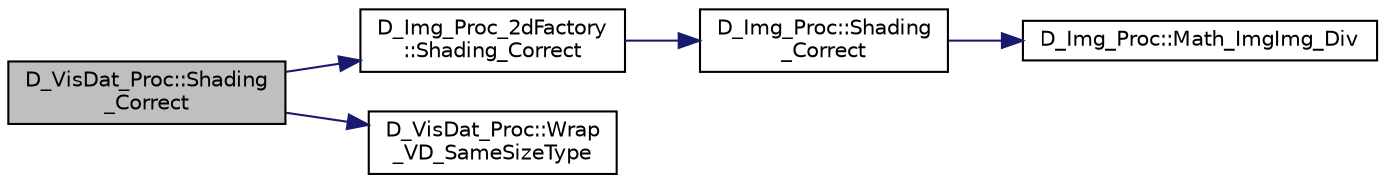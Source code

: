 digraph "D_VisDat_Proc::Shading_Correct"
{
 // LATEX_PDF_SIZE
  edge [fontname="Helvetica",fontsize="10",labelfontname="Helvetica",labelfontsize="10"];
  node [fontname="Helvetica",fontsize="10",shape=record];
  rankdir="LR";
  Node1 [label="D_VisDat_Proc::Shading\l_Correct",height=0.2,width=0.4,color="black", fillcolor="grey75", style="filled", fontcolor="black",tooltip=" "];
  Node1 -> Node2 [color="midnightblue",fontsize="10",style="solid"];
  Node2 [label="D_Img_Proc_2dFactory\l::Shading_Correct",height=0.2,width=0.4,color="black", fillcolor="white", style="filled",URL="$class_d___img___proc__2d_factory.html#ab5c2c1e44f0695f4b198e3809186c5e0",tooltip=" "];
  Node2 -> Node3 [color="midnightblue",fontsize="10",style="solid"];
  Node3 [label="D_Img_Proc::Shading\l_Correct",height=0.2,width=0.4,color="black", fillcolor="white", style="filled",URL="$class_d___img___proc.html#a2a91cb1a26aefde4be89f8dcecb53fae",tooltip=" "];
  Node3 -> Node4 [color="midnightblue",fontsize="10",style="solid"];
  Node4 [label="D_Img_Proc::Math_ImgImg_Div",height=0.2,width=0.4,color="black", fillcolor="white", style="filled",URL="$class_d___img___proc.html#aa1e2a1d3fd8e86bc3523e3914ce95de5",tooltip=" "];
  Node1 -> Node5 [color="midnightblue",fontsize="10",style="solid"];
  Node5 [label="D_VisDat_Proc::Wrap\l_VD_SameSizeType",height=0.2,width=0.4,color="black", fillcolor="white", style="filled",URL="$class_d___vis_dat___proc.html#a25807fb990dbe9c2a20fd1ce4ab6bf69",tooltip=" "];
}
